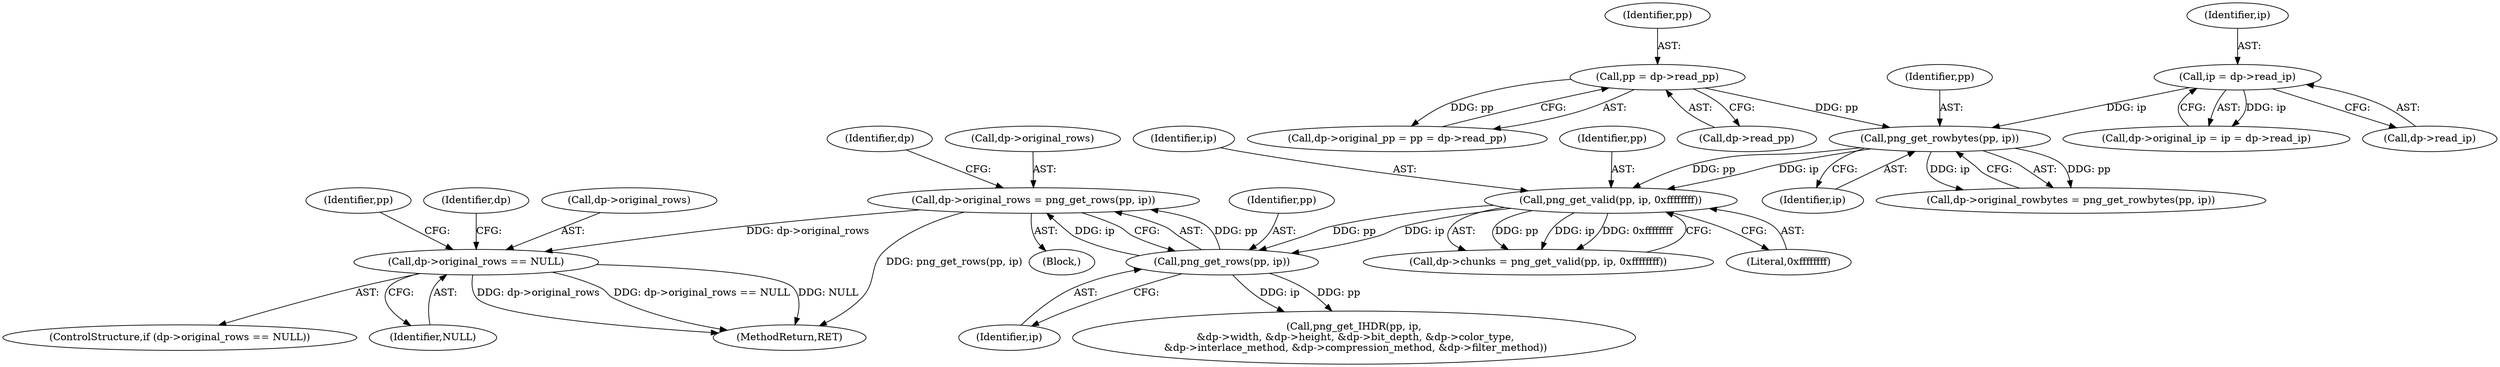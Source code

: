 digraph "0_Android_9d4853418ab2f754c2b63e091c29c5529b8b86ca_25@pointer" {
"1000196" [label="(Call,dp->original_rows == NULL)"];
"1000188" [label="(Call,dp->original_rows = png_get_rows(pp, ip))"];
"1000192" [label="(Call,png_get_rows(pp, ip))"];
"1000172" [label="(Call,png_get_valid(pp, ip, 0xffffffff))"];
"1000155" [label="(Call,png_get_rowbytes(pp, ip))"];
"1000126" [label="(Call,pp = dp->read_pp)"];
"1000141" [label="(Call,ip = dp->read_ip)"];
"1000193" [label="(Identifier,pp)"];
"1000195" [label="(ControlStructure,if (dp->original_rows == NULL))"];
"1000208" [label="(Identifier,pp)"];
"1000110" [label="(Block,)"];
"1000126" [label="(Call,pp = dp->read_pp)"];
"1000157" [label="(Identifier,ip)"];
"1000151" [label="(Call,dp->original_rowbytes = png_get_rowbytes(pp, ip))"];
"1000172" [label="(Call,png_get_valid(pp, ip, 0xffffffff))"];
"1000168" [label="(Call,dp->chunks = png_get_valid(pp, ip, 0xffffffff))"];
"1000196" [label="(Call,dp->original_rows == NULL)"];
"1000202" [label="(Identifier,dp)"];
"1000194" [label="(Identifier,ip)"];
"1000175" [label="(Literal,0xffffffff)"];
"1000122" [label="(Call,dp->original_pp = pp = dp->read_pp)"];
"1000198" [label="(Identifier,dp)"];
"1000137" [label="(Call,dp->original_ip = ip = dp->read_ip)"];
"1000156" [label="(Identifier,pp)"];
"1000200" [label="(Identifier,NULL)"];
"1000388" [label="(MethodReturn,RET)"];
"1000174" [label="(Identifier,ip)"];
"1000188" [label="(Call,dp->original_rows = png_get_rows(pp, ip))"];
"1000197" [label="(Call,dp->original_rows)"];
"1000142" [label="(Identifier,ip)"];
"1000127" [label="(Identifier,pp)"];
"1000155" [label="(Call,png_get_rowbytes(pp, ip))"];
"1000141" [label="(Call,ip = dp->read_ip)"];
"1000189" [label="(Call,dp->original_rows)"];
"1000143" [label="(Call,dp->read_ip)"];
"1000173" [label="(Identifier,pp)"];
"1000128" [label="(Call,dp->read_pp)"];
"1000192" [label="(Call,png_get_rows(pp, ip))"];
"1000207" [label="(Call,png_get_IHDR(pp, ip,\n &dp->width, &dp->height, &dp->bit_depth, &dp->color_type,\n &dp->interlace_method, &dp->compression_method, &dp->filter_method))"];
"1000196" -> "1000195"  [label="AST: "];
"1000196" -> "1000200"  [label="CFG: "];
"1000197" -> "1000196"  [label="AST: "];
"1000200" -> "1000196"  [label="AST: "];
"1000202" -> "1000196"  [label="CFG: "];
"1000208" -> "1000196"  [label="CFG: "];
"1000196" -> "1000388"  [label="DDG: NULL"];
"1000196" -> "1000388"  [label="DDG: dp->original_rows"];
"1000196" -> "1000388"  [label="DDG: dp->original_rows == NULL"];
"1000188" -> "1000196"  [label="DDG: dp->original_rows"];
"1000188" -> "1000110"  [label="AST: "];
"1000188" -> "1000192"  [label="CFG: "];
"1000189" -> "1000188"  [label="AST: "];
"1000192" -> "1000188"  [label="AST: "];
"1000198" -> "1000188"  [label="CFG: "];
"1000188" -> "1000388"  [label="DDG: png_get_rows(pp, ip)"];
"1000192" -> "1000188"  [label="DDG: pp"];
"1000192" -> "1000188"  [label="DDG: ip"];
"1000192" -> "1000194"  [label="CFG: "];
"1000193" -> "1000192"  [label="AST: "];
"1000194" -> "1000192"  [label="AST: "];
"1000172" -> "1000192"  [label="DDG: pp"];
"1000172" -> "1000192"  [label="DDG: ip"];
"1000192" -> "1000207"  [label="DDG: pp"];
"1000192" -> "1000207"  [label="DDG: ip"];
"1000172" -> "1000168"  [label="AST: "];
"1000172" -> "1000175"  [label="CFG: "];
"1000173" -> "1000172"  [label="AST: "];
"1000174" -> "1000172"  [label="AST: "];
"1000175" -> "1000172"  [label="AST: "];
"1000168" -> "1000172"  [label="CFG: "];
"1000172" -> "1000168"  [label="DDG: pp"];
"1000172" -> "1000168"  [label="DDG: ip"];
"1000172" -> "1000168"  [label="DDG: 0xffffffff"];
"1000155" -> "1000172"  [label="DDG: pp"];
"1000155" -> "1000172"  [label="DDG: ip"];
"1000155" -> "1000151"  [label="AST: "];
"1000155" -> "1000157"  [label="CFG: "];
"1000156" -> "1000155"  [label="AST: "];
"1000157" -> "1000155"  [label="AST: "];
"1000151" -> "1000155"  [label="CFG: "];
"1000155" -> "1000151"  [label="DDG: pp"];
"1000155" -> "1000151"  [label="DDG: ip"];
"1000126" -> "1000155"  [label="DDG: pp"];
"1000141" -> "1000155"  [label="DDG: ip"];
"1000126" -> "1000122"  [label="AST: "];
"1000126" -> "1000128"  [label="CFG: "];
"1000127" -> "1000126"  [label="AST: "];
"1000128" -> "1000126"  [label="AST: "];
"1000122" -> "1000126"  [label="CFG: "];
"1000126" -> "1000122"  [label="DDG: pp"];
"1000141" -> "1000137"  [label="AST: "];
"1000141" -> "1000143"  [label="CFG: "];
"1000142" -> "1000141"  [label="AST: "];
"1000143" -> "1000141"  [label="AST: "];
"1000137" -> "1000141"  [label="CFG: "];
"1000141" -> "1000137"  [label="DDG: ip"];
}

